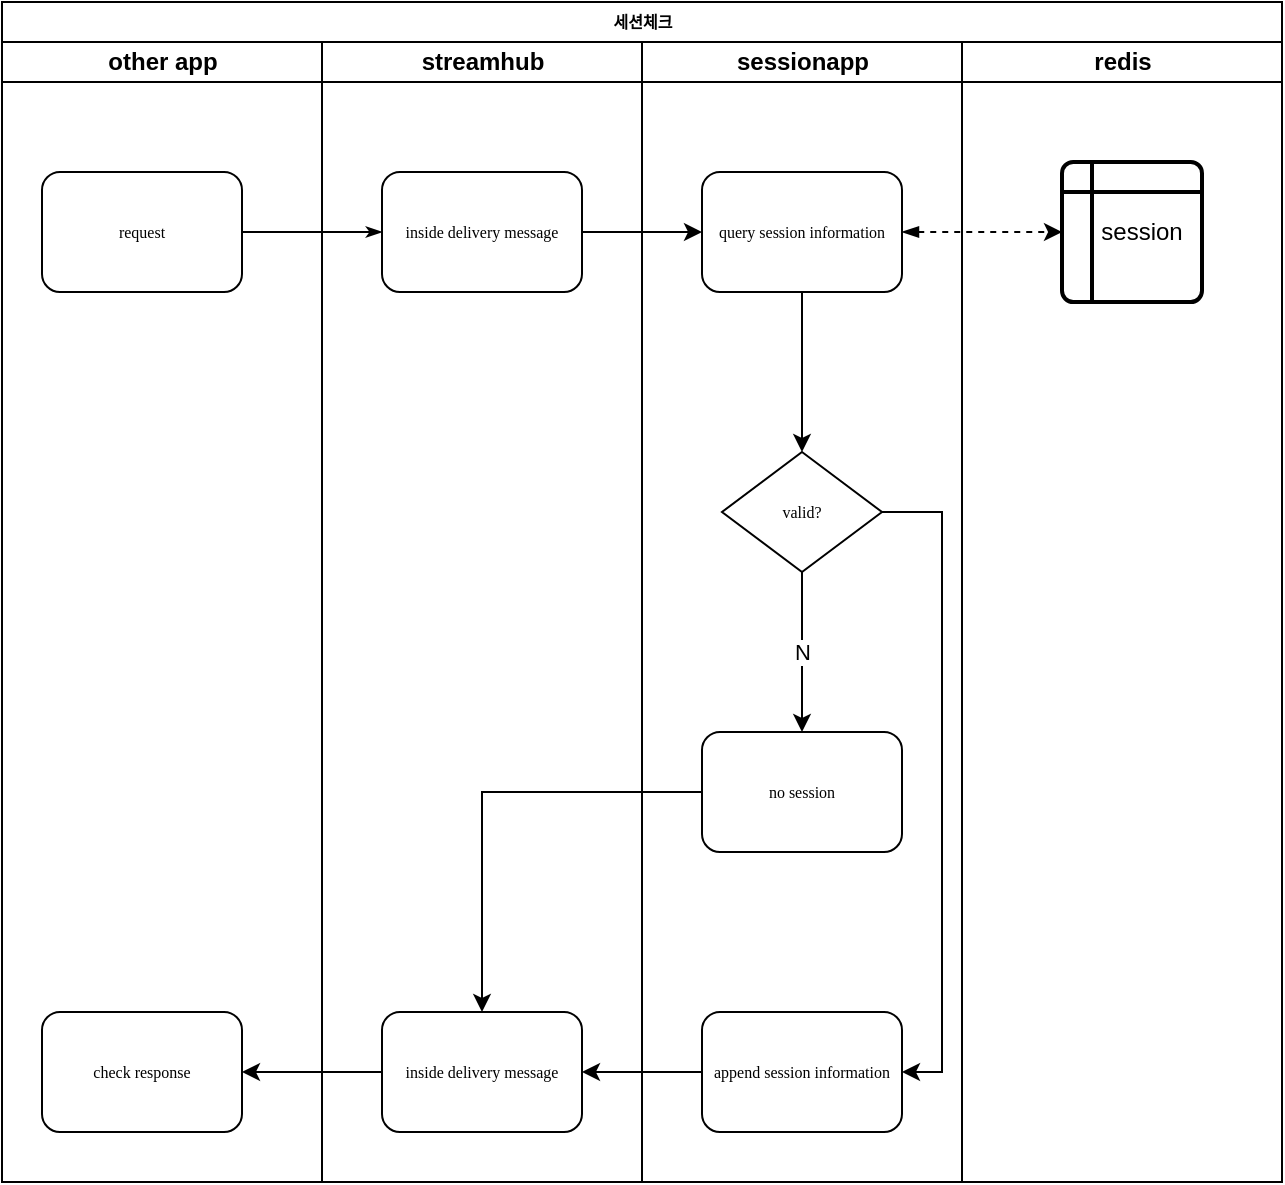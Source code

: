 <mxfile version="12.1.8" type="github" pages="5">
  <diagram id="ZjZnNCgcDNGxoQIFmBxW" name="check session">
    <mxGraphModel dx="1422" dy="762" grid="1" gridSize="10" guides="1" tooltips="1" connect="1" arrows="1" fold="1" page="1" pageScale="1" pageWidth="826" pageHeight="1169" math="0" shadow="0">
      <root>
        <mxCell id="hOn1k4Ijj1tyO6FjRMo7-0"/>
        <mxCell id="hOn1k4Ijj1tyO6FjRMo7-1" parent="hOn1k4Ijj1tyO6FjRMo7-0"/>
        <mxCell id="0oprOws_RsKGtXGgugbX-0" value="세션체크" style="swimlane;html=1;childLayout=stackLayout;startSize=20;rounded=0;shadow=0;labelBackgroundColor=none;strokeColor=#000000;strokeWidth=1;fillColor=#ffffff;fontFamily=Verdana;fontSize=8;fontColor=#000000;align=center;" vertex="1" parent="hOn1k4Ijj1tyO6FjRMo7-1">
          <mxGeometry x="70" y="40" width="640" height="590" as="geometry"/>
        </mxCell>
        <mxCell id="0oprOws_RsKGtXGgugbX-1" value="other app" style="swimlane;html=1;startSize=20;" vertex="1" parent="0oprOws_RsKGtXGgugbX-0">
          <mxGeometry y="20" width="160" height="570" as="geometry"/>
        </mxCell>
        <mxCell id="0oprOws_RsKGtXGgugbX-2" value="request" style="rounded=1;whiteSpace=wrap;html=1;shadow=0;labelBackgroundColor=none;strokeColor=#000000;strokeWidth=1;fillColor=#ffffff;fontFamily=Verdana;fontSize=8;fontColor=#000000;align=center;" vertex="1" parent="0oprOws_RsKGtXGgugbX-1">
          <mxGeometry x="20" y="65" width="100" height="60" as="geometry"/>
        </mxCell>
        <mxCell id="9Ea2ieZywwCFJfgMAyIS-4" value="check response" style="rounded=1;whiteSpace=wrap;html=1;shadow=0;labelBackgroundColor=none;strokeColor=#000000;strokeWidth=1;fillColor=#ffffff;fontFamily=Verdana;fontSize=8;fontColor=#000000;align=center;" vertex="1" parent="0oprOws_RsKGtXGgugbX-1">
          <mxGeometry x="20" y="485" width="100" height="60" as="geometry"/>
        </mxCell>
        <mxCell id="0oprOws_RsKGtXGgugbX-4" style="edgeStyle=orthogonalEdgeStyle;rounded=1;html=1;labelBackgroundColor=none;startArrow=none;startFill=0;startSize=5;endArrow=classicThin;endFill=1;endSize=5;jettySize=auto;orthogonalLoop=1;strokeColor=#000000;strokeWidth=1;fontFamily=Verdana;fontSize=8;fontColor=#000000;" edge="1" parent="0oprOws_RsKGtXGgugbX-0" source="0oprOws_RsKGtXGgugbX-2" target="0oprOws_RsKGtXGgugbX-6">
          <mxGeometry relative="1" as="geometry"/>
        </mxCell>
        <mxCell id="0oprOws_RsKGtXGgugbX-5" value="streamhub" style="swimlane;html=1;startSize=20;" vertex="1" parent="0oprOws_RsKGtXGgugbX-0">
          <mxGeometry x="160" y="20" width="160" height="570" as="geometry"/>
        </mxCell>
        <mxCell id="0oprOws_RsKGtXGgugbX-6" value="inside delivery message" style="rounded=1;whiteSpace=wrap;html=1;shadow=0;labelBackgroundColor=none;strokeColor=#000000;strokeWidth=1;fillColor=#ffffff;fontFamily=Verdana;fontSize=8;fontColor=#000000;align=center;" vertex="1" parent="0oprOws_RsKGtXGgugbX-5">
          <mxGeometry x="30" y="65" width="100" height="60" as="geometry"/>
        </mxCell>
        <mxCell id="0oprOws_RsKGtXGgugbX-7" value="inside delivery message" style="rounded=1;whiteSpace=wrap;html=1;shadow=0;labelBackgroundColor=none;strokeColor=#000000;strokeWidth=1;fillColor=#ffffff;fontFamily=Verdana;fontSize=8;fontColor=#000000;align=center;" vertex="1" parent="0oprOws_RsKGtXGgugbX-5">
          <mxGeometry x="30" y="485" width="100" height="60" as="geometry"/>
        </mxCell>
        <mxCell id="0oprOws_RsKGtXGgugbX-8" value="sessionapp" style="swimlane;html=1;startSize=20;" vertex="1" parent="0oprOws_RsKGtXGgugbX-0">
          <mxGeometry x="320" y="20" width="160" height="570" as="geometry"/>
        </mxCell>
        <mxCell id="0oprOws_RsKGtXGgugbX-9" value="N" style="edgeStyle=orthogonalEdgeStyle;rounded=0;orthogonalLoop=1;jettySize=auto;html=1;exitX=0.5;exitY=1;exitDx=0;exitDy=0;entryX=0.5;entryY=0;entryDx=0;entryDy=0;startArrow=none;startFill=0;" edge="1" parent="0oprOws_RsKGtXGgugbX-8" source="0oprOws_RsKGtXGgugbX-11" target="0oprOws_RsKGtXGgugbX-14">
          <mxGeometry relative="1" as="geometry"/>
        </mxCell>
        <mxCell id="0oprOws_RsKGtXGgugbX-10" style="edgeStyle=orthogonalEdgeStyle;rounded=0;orthogonalLoop=1;jettySize=auto;html=1;exitX=1;exitY=0.5;exitDx=0;exitDy=0;entryX=1;entryY=0.5;entryDx=0;entryDy=0;startArrow=none;startFill=0;" edge="1" parent="0oprOws_RsKGtXGgugbX-8" source="0oprOws_RsKGtXGgugbX-11" target="0oprOws_RsKGtXGgugbX-15">
          <mxGeometry relative="1" as="geometry"/>
        </mxCell>
        <mxCell id="0oprOws_RsKGtXGgugbX-11" value="valid?" style="rhombus;whiteSpace=wrap;html=1;rounded=0;shadow=0;labelBackgroundColor=none;strokeColor=#000000;strokeWidth=1;fillColor=#ffffff;fontFamily=Verdana;fontSize=8;fontColor=#000000;align=center;" vertex="1" parent="0oprOws_RsKGtXGgugbX-8">
          <mxGeometry x="40" y="205" width="80" height="60" as="geometry"/>
        </mxCell>
        <mxCell id="0oprOws_RsKGtXGgugbX-12" value="" style="edgeStyle=orthogonalEdgeStyle;rounded=0;orthogonalLoop=1;jettySize=auto;html=1;startArrow=none;startFill=0;" edge="1" parent="0oprOws_RsKGtXGgugbX-8" source="0oprOws_RsKGtXGgugbX-13" target="0oprOws_RsKGtXGgugbX-11">
          <mxGeometry relative="1" as="geometry"/>
        </mxCell>
        <mxCell id="0oprOws_RsKGtXGgugbX-13" value="query session information" style="rounded=1;whiteSpace=wrap;html=1;shadow=0;labelBackgroundColor=none;strokeColor=#000000;strokeWidth=1;fillColor=#ffffff;fontFamily=Verdana;fontSize=8;fontColor=#000000;align=center;" vertex="1" parent="0oprOws_RsKGtXGgugbX-8">
          <mxGeometry x="30" y="65" width="100" height="60" as="geometry"/>
        </mxCell>
        <mxCell id="0oprOws_RsKGtXGgugbX-14" value="no session" style="rounded=1;whiteSpace=wrap;html=1;shadow=0;labelBackgroundColor=none;strokeColor=#000000;strokeWidth=1;fillColor=#ffffff;fontFamily=Verdana;fontSize=8;fontColor=#000000;align=center;" vertex="1" parent="0oprOws_RsKGtXGgugbX-8">
          <mxGeometry x="30" y="345" width="100" height="60" as="geometry"/>
        </mxCell>
        <mxCell id="0oprOws_RsKGtXGgugbX-15" value="append session information" style="rounded=1;whiteSpace=wrap;html=1;shadow=0;labelBackgroundColor=none;strokeColor=#000000;strokeWidth=1;fillColor=#ffffff;fontFamily=Verdana;fontSize=8;fontColor=#000000;align=center;" vertex="1" parent="0oprOws_RsKGtXGgugbX-8">
          <mxGeometry x="30" y="485" width="100" height="60" as="geometry"/>
        </mxCell>
        <mxCell id="0oprOws_RsKGtXGgugbX-16" value="redis" style="swimlane;html=1;startSize=20;" vertex="1" parent="0oprOws_RsKGtXGgugbX-0">
          <mxGeometry x="480" y="20" width="160" height="570" as="geometry"/>
        </mxCell>
        <mxCell id="0oprOws_RsKGtXGgugbX-17" value="&amp;nbsp; &amp;nbsp;session" style="shape=internalStorage;whiteSpace=wrap;html=1;dx=15;dy=15;rounded=1;arcSize=8;strokeWidth=2;" vertex="1" parent="0oprOws_RsKGtXGgugbX-16">
          <mxGeometry x="50" y="60" width="70" height="70" as="geometry"/>
        </mxCell>
        <mxCell id="0oprOws_RsKGtXGgugbX-18" value="" style="edgeStyle=orthogonalEdgeStyle;rounded=0;orthogonalLoop=1;jettySize=auto;html=1;" edge="1" parent="0oprOws_RsKGtXGgugbX-0" source="0oprOws_RsKGtXGgugbX-6" target="0oprOws_RsKGtXGgugbX-13">
          <mxGeometry relative="1" as="geometry"/>
        </mxCell>
        <mxCell id="0oprOws_RsKGtXGgugbX-19" value="" style="edgeStyle=orthogonalEdgeStyle;rounded=0;orthogonalLoop=1;jettySize=auto;html=1;startArrow=blockThin;startFill=1;entryX=0;entryY=0.5;entryDx=0;entryDy=0;dashed=1;" edge="1" parent="0oprOws_RsKGtXGgugbX-0" source="0oprOws_RsKGtXGgugbX-13">
          <mxGeometry relative="1" as="geometry">
            <mxPoint x="530" y="115" as="targetPoint"/>
          </mxGeometry>
        </mxCell>
        <mxCell id="0oprOws_RsKGtXGgugbX-20" style="edgeStyle=orthogonalEdgeStyle;rounded=0;orthogonalLoop=1;jettySize=auto;html=1;exitX=0;exitY=0.5;exitDx=0;exitDy=0;startArrow=none;startFill=0;" edge="1" parent="0oprOws_RsKGtXGgugbX-0" source="0oprOws_RsKGtXGgugbX-14" target="0oprOws_RsKGtXGgugbX-7">
          <mxGeometry relative="1" as="geometry"/>
        </mxCell>
        <mxCell id="0oprOws_RsKGtXGgugbX-21" style="edgeStyle=orthogonalEdgeStyle;rounded=0;orthogonalLoop=1;jettySize=auto;html=1;exitX=0;exitY=0.5;exitDx=0;exitDy=0;startArrow=none;startFill=0;" edge="1" parent="0oprOws_RsKGtXGgugbX-0" source="0oprOws_RsKGtXGgugbX-15" target="0oprOws_RsKGtXGgugbX-7">
          <mxGeometry relative="1" as="geometry"/>
        </mxCell>
        <mxCell id="9Ea2ieZywwCFJfgMAyIS-6" style="edgeStyle=orthogonalEdgeStyle;rounded=0;orthogonalLoop=1;jettySize=auto;html=1;exitX=0;exitY=0.5;exitDx=0;exitDy=0;startArrow=none;startFill=0;" edge="1" parent="0oprOws_RsKGtXGgugbX-0" source="0oprOws_RsKGtXGgugbX-7" target="9Ea2ieZywwCFJfgMAyIS-4">
          <mxGeometry relative="1" as="geometry"/>
        </mxCell>
      </root>
    </mxGraphModel>
  </diagram>
  <diagram id="Yui7whEybMylgh2kMozk" name="user regist">
    <mxGraphModel dx="1422" dy="762" grid="1" gridSize="10" guides="1" tooltips="1" connect="1" arrows="1" fold="1" page="1" pageScale="1" pageWidth="826" pageHeight="1169" math="0" shadow="0">
      <root>
        <mxCell id="CaIkz_InpRKT9UFQgOat-0"/>
        <mxCell id="CaIkz_InpRKT9UFQgOat-1" parent="CaIkz_InpRKT9UFQgOat-0"/>
        <mxCell id="oAndBymnECdLlrt-RZDq-0" value="사용자 등록" style="swimlane;html=1;childLayout=stackLayout;startSize=20;rounded=0;shadow=0;labelBackgroundColor=none;strokeColor=#000000;strokeWidth=1;fillColor=#ffffff;fontFamily=Verdana;fontSize=8;fontColor=#000000;align=center;" vertex="1" parent="CaIkz_InpRKT9UFQgOat-1">
          <mxGeometry x="70" y="40" width="640" height="770" as="geometry"/>
        </mxCell>
        <mxCell id="oAndBymnECdLlrt-RZDq-1" value="Browser" style="swimlane;html=1;startSize=20;" vertex="1" parent="oAndBymnECdLlrt-RZDq-0">
          <mxGeometry y="20" width="160" height="750" as="geometry"/>
        </mxCell>
        <mxCell id="oAndBymnECdLlrt-RZDq-2" value="id(email), pw, name, company, dept., etc." style="rounded=1;whiteSpace=wrap;html=1;shadow=0;labelBackgroundColor=none;strokeColor=#000000;strokeWidth=1;fillColor=#ffffff;fontFamily=Verdana;fontSize=8;fontColor=#000000;align=center;" vertex="1" parent="oAndBymnECdLlrt-RZDq-1">
          <mxGeometry x="20" y="65" width="100" height="60" as="geometry"/>
        </mxCell>
        <mxCell id="WLAODfptBFd2SjSLqPqo-2" value="login result" style="rounded=1;whiteSpace=wrap;html=1;shadow=0;labelBackgroundColor=none;strokeColor=#000000;strokeWidth=1;fillColor=#ffffff;fontFamily=Verdana;fontSize=8;fontColor=#000000;align=center;" vertex="1" parent="oAndBymnECdLlrt-RZDq-1">
          <mxGeometry x="20" y="625" width="100" height="60" as="geometry"/>
        </mxCell>
        <mxCell id="oAndBymnECdLlrt-RZDq-4" style="edgeStyle=orthogonalEdgeStyle;rounded=1;html=1;labelBackgroundColor=none;startArrow=none;startFill=0;startSize=5;endArrow=classicThin;endFill=1;endSize=5;jettySize=auto;orthogonalLoop=1;strokeColor=#000000;strokeWidth=1;fontFamily=Verdana;fontSize=8;fontColor=#000000;" edge="1" parent="oAndBymnECdLlrt-RZDq-0" source="oAndBymnECdLlrt-RZDq-2" target="oAndBymnECdLlrt-RZDq-6">
          <mxGeometry relative="1" as="geometry"/>
        </mxCell>
        <mxCell id="oAndBymnECdLlrt-RZDq-5" value="streamhub" style="swimlane;html=1;startSize=20;" vertex="1" parent="oAndBymnECdLlrt-RZDq-0">
          <mxGeometry x="160" y="20" width="160" height="750" as="geometry"/>
        </mxCell>
        <mxCell id="oAndBymnECdLlrt-RZDq-6" value="ingress message&lt;br&gt;delivery" style="rounded=1;whiteSpace=wrap;html=1;shadow=0;labelBackgroundColor=none;strokeColor=#000000;strokeWidth=1;fillColor=#ffffff;fontFamily=Verdana;fontSize=8;fontColor=#000000;align=center;" vertex="1" parent="oAndBymnECdLlrt-RZDq-5">
          <mxGeometry x="30" y="65" width="100" height="60" as="geometry"/>
        </mxCell>
        <mxCell id="WLAODfptBFd2SjSLqPqo-0" value="egress message&lt;br&gt;delivery" style="rounded=1;whiteSpace=wrap;html=1;shadow=0;labelBackgroundColor=none;strokeColor=#000000;strokeWidth=1;fillColor=#ffffff;fontFamily=Verdana;fontSize=8;fontColor=#000000;align=center;" vertex="1" parent="oAndBymnECdLlrt-RZDq-5">
          <mxGeometry x="30" y="625" width="100" height="60" as="geometry"/>
        </mxCell>
        <mxCell id="oAndBymnECdLlrt-RZDq-8" value="userapp" style="swimlane;html=1;startSize=20;" vertex="1" parent="oAndBymnECdLlrt-RZDq-0">
          <mxGeometry x="320" y="20" width="160" height="750" as="geometry"/>
        </mxCell>
        <mxCell id="oAndBymnECdLlrt-RZDq-9" value="N" style="edgeStyle=orthogonalEdgeStyle;rounded=0;orthogonalLoop=1;jettySize=auto;html=1;exitX=0.5;exitY=1;exitDx=0;exitDy=0;entryX=0.5;entryY=0;entryDx=0;entryDy=0;startArrow=none;startFill=0;" edge="1" parent="oAndBymnECdLlrt-RZDq-8" source="oAndBymnECdLlrt-RZDq-11" target="oAndBymnECdLlrt-RZDq-14">
          <mxGeometry relative="1" as="geometry"/>
        </mxCell>
        <mxCell id="oAndBymnECdLlrt-RZDq-10" style="edgeStyle=orthogonalEdgeStyle;rounded=0;orthogonalLoop=1;jettySize=auto;html=1;exitX=1;exitY=0.5;exitDx=0;exitDy=0;entryX=1;entryY=0.5;entryDx=0;entryDy=0;startArrow=none;startFill=0;" edge="1" parent="oAndBymnECdLlrt-RZDq-8" source="oAndBymnECdLlrt-RZDq-11" target="oAndBymnECdLlrt-RZDq-15">
          <mxGeometry relative="1" as="geometry"/>
        </mxCell>
        <mxCell id="oAndBymnECdLlrt-RZDq-11" value="valid?" style="rhombus;whiteSpace=wrap;html=1;rounded=0;shadow=0;labelBackgroundColor=none;strokeColor=#000000;strokeWidth=1;fillColor=#ffffff;fontFamily=Verdana;fontSize=8;fontColor=#000000;align=center;" vertex="1" parent="oAndBymnECdLlrt-RZDq-8">
          <mxGeometry x="40" y="205" width="80" height="60" as="geometry"/>
        </mxCell>
        <mxCell id="oAndBymnECdLlrt-RZDq-12" value="" style="edgeStyle=orthogonalEdgeStyle;rounded=0;orthogonalLoop=1;jettySize=auto;html=1;startArrow=none;startFill=0;" edge="1" parent="oAndBymnECdLlrt-RZDq-8" source="oAndBymnECdLlrt-RZDq-13" target="oAndBymnECdLlrt-RZDq-11">
          <mxGeometry relative="1" as="geometry"/>
        </mxCell>
        <mxCell id="oAndBymnECdLlrt-RZDq-13" value="duplicate query" style="rounded=1;whiteSpace=wrap;html=1;shadow=0;labelBackgroundColor=none;strokeColor=#000000;strokeWidth=1;fillColor=#ffffff;fontFamily=Verdana;fontSize=8;fontColor=#000000;align=center;" vertex="1" parent="oAndBymnECdLlrt-RZDq-8">
          <mxGeometry x="30" y="65" width="100" height="60" as="geometry"/>
        </mxCell>
        <mxCell id="oAndBymnECdLlrt-RZDq-14" value="make error message" style="rounded=1;whiteSpace=wrap;html=1;shadow=0;labelBackgroundColor=none;strokeColor=#000000;strokeWidth=1;fillColor=#ffffff;fontFamily=Verdana;fontSize=8;fontColor=#000000;align=center;" vertex="1" parent="oAndBymnECdLlrt-RZDq-8">
          <mxGeometry x="30" y="345" width="100" height="60" as="geometry"/>
        </mxCell>
        <mxCell id="X-Z5YCUWPfCHuA1QSoN4-1" value="" style="edgeStyle=orthogonalEdgeStyle;rounded=0;orthogonalLoop=1;jettySize=auto;html=1;startArrow=none;startFill=0;" edge="1" parent="oAndBymnECdLlrt-RZDq-8" source="oAndBymnECdLlrt-RZDq-15" target="X-Z5YCUWPfCHuA1QSoN4-0">
          <mxGeometry relative="1" as="geometry"/>
        </mxCell>
        <mxCell id="oAndBymnECdLlrt-RZDq-15" value="store user info" style="rounded=1;whiteSpace=wrap;html=1;shadow=0;labelBackgroundColor=none;strokeColor=#000000;strokeWidth=1;fillColor=#ffffff;fontFamily=Verdana;fontSize=8;fontColor=#000000;align=center;" vertex="1" parent="oAndBymnECdLlrt-RZDq-8">
          <mxGeometry x="30" y="485" width="100" height="60" as="geometry"/>
        </mxCell>
        <mxCell id="X-Z5YCUWPfCHuA1QSoN4-0" value="make result message" style="rounded=1;whiteSpace=wrap;html=1;shadow=0;labelBackgroundColor=none;strokeColor=#000000;strokeWidth=1;fillColor=#ffffff;fontFamily=Verdana;fontSize=8;fontColor=#000000;align=center;" vertex="1" parent="oAndBymnECdLlrt-RZDq-8">
          <mxGeometry x="30" y="625" width="100" height="60" as="geometry"/>
        </mxCell>
        <mxCell id="oAndBymnECdLlrt-RZDq-16" value="pgsql" style="swimlane;html=1;startSize=20;" vertex="1" parent="oAndBymnECdLlrt-RZDq-0">
          <mxGeometry x="480" y="20" width="160" height="750" as="geometry"/>
        </mxCell>
        <mxCell id="oAndBymnECdLlrt-RZDq-17" value="user" style="shape=datastore;whiteSpace=wrap;html=1;" vertex="1" parent="oAndBymnECdLlrt-RZDq-16">
          <mxGeometry x="50" y="65" width="60" height="60" as="geometry"/>
        </mxCell>
        <mxCell id="oAndBymnECdLlrt-RZDq-18" value="" style="edgeStyle=orthogonalEdgeStyle;rounded=0;orthogonalLoop=1;jettySize=auto;html=1;" edge="1" parent="oAndBymnECdLlrt-RZDq-0" source="oAndBymnECdLlrt-RZDq-6" target="oAndBymnECdLlrt-RZDq-13">
          <mxGeometry relative="1" as="geometry"/>
        </mxCell>
        <mxCell id="oAndBymnECdLlrt-RZDq-19" value="" style="edgeStyle=orthogonalEdgeStyle;rounded=0;orthogonalLoop=1;jettySize=auto;html=1;startArrow=blockThin;startFill=1;entryX=0;entryY=0.5;entryDx=0;entryDy=0;dashed=1;" edge="1" parent="oAndBymnECdLlrt-RZDq-0" source="oAndBymnECdLlrt-RZDq-13" target="oAndBymnECdLlrt-RZDq-17">
          <mxGeometry relative="1" as="geometry">
            <mxPoint x="510" y="115" as="targetPoint"/>
          </mxGeometry>
        </mxCell>
        <mxCell id="WLAODfptBFd2SjSLqPqo-4" style="edgeStyle=orthogonalEdgeStyle;rounded=0;orthogonalLoop=1;jettySize=auto;html=1;exitX=0;exitY=0.5;exitDx=0;exitDy=0;entryX=1;entryY=0.5;entryDx=0;entryDy=0;startArrow=none;startFill=0;" edge="1" parent="oAndBymnECdLlrt-RZDq-0" source="WLAODfptBFd2SjSLqPqo-0" target="WLAODfptBFd2SjSLqPqo-2">
          <mxGeometry relative="1" as="geometry"/>
        </mxCell>
        <mxCell id="WLAODfptBFd2SjSLqPqo-5" style="edgeStyle=orthogonalEdgeStyle;rounded=0;orthogonalLoop=1;jettySize=auto;html=1;exitX=0;exitY=0.5;exitDx=0;exitDy=0;entryX=0.5;entryY=0;entryDx=0;entryDy=0;startArrow=none;startFill=0;" edge="1" parent="oAndBymnECdLlrt-RZDq-0" source="oAndBymnECdLlrt-RZDq-14" target="WLAODfptBFd2SjSLqPqo-0">
          <mxGeometry relative="1" as="geometry"/>
        </mxCell>
        <mxCell id="WLAODfptBFd2SjSLqPqo-6" style="edgeStyle=orthogonalEdgeStyle;rounded=0;orthogonalLoop=1;jettySize=auto;html=1;exitX=0;exitY=0.5;exitDx=0;exitDy=0;startArrow=none;startFill=0;" edge="1" parent="oAndBymnECdLlrt-RZDq-0" source="X-Z5YCUWPfCHuA1QSoN4-0" target="WLAODfptBFd2SjSLqPqo-0">
          <mxGeometry relative="1" as="geometry"/>
        </mxCell>
        <mxCell id="WLAODfptBFd2SjSLqPqo-7" style="edgeStyle=orthogonalEdgeStyle;rounded=0;orthogonalLoop=1;jettySize=auto;html=1;exitX=1;exitY=0.75;exitDx=0;exitDy=0;entryX=0.5;entryY=1;entryDx=0;entryDy=0;startArrow=blockThin;startFill=1;dashed=1;" edge="1" parent="oAndBymnECdLlrt-RZDq-0" source="oAndBymnECdLlrt-RZDq-15" target="oAndBymnECdLlrt-RZDq-17">
          <mxGeometry relative="1" as="geometry"/>
        </mxCell>
      </root>
    </mxGraphModel>
  </diagram>
  <diagram name="login" id="74e2e168-ea6b-b213-b513-2b3c1d86103e">
    <mxGraphModel dx="1422" dy="762" grid="1" gridSize="10" guides="1" tooltips="1" connect="1" arrows="1" fold="1" page="1" pageScale="1" pageWidth="1100" pageHeight="850" background="#ffffff" math="0" shadow="0">
      <root>
        <mxCell id="0"/>
        <mxCell id="1" parent="0"/>
        <mxCell id="77e6c97f196da883-1" value="사용자로그인" style="swimlane;html=1;childLayout=stackLayout;startSize=20;rounded=0;shadow=0;labelBackgroundColor=none;strokeColor=#000000;strokeWidth=1;fillColor=#ffffff;fontFamily=Verdana;fontSize=8;fontColor=#000000;align=center;" parent="1" vertex="1">
          <mxGeometry x="70" y="40" width="800" height="720" as="geometry"/>
        </mxCell>
        <mxCell id="77e6c97f196da883-2" value="Browser" style="swimlane;html=1;startSize=20;" parent="77e6c97f196da883-1" vertex="1">
          <mxGeometry y="20" width="160" height="700" as="geometry"/>
        </mxCell>
        <mxCell id="77e6c97f196da883-8" value="id, otp" style="rounded=1;whiteSpace=wrap;html=1;shadow=0;labelBackgroundColor=none;strokeColor=#000000;strokeWidth=1;fillColor=#ffffff;fontFamily=Verdana;fontSize=8;fontColor=#000000;align=center;" parent="77e6c97f196da883-2" vertex="1">
          <mxGeometry x="20" y="65" width="100" height="60" as="geometry"/>
        </mxCell>
        <mxCell id="y2SbJ439vHNr15Ru1-5e-9" value="login result" style="rounded=1;whiteSpace=wrap;html=1;shadow=0;labelBackgroundColor=none;strokeColor=#000000;strokeWidth=1;fillColor=#ffffff;fontFamily=Verdana;fontSize=8;fontColor=#000000;align=center;" vertex="1" parent="77e6c97f196da883-2">
          <mxGeometry x="20" y="625" width="100" height="60" as="geometry"/>
        </mxCell>
        <mxCell id="77e6c97f196da883-26" style="edgeStyle=orthogonalEdgeStyle;rounded=1;html=1;labelBackgroundColor=none;startArrow=none;startFill=0;startSize=5;endArrow=classicThin;endFill=1;endSize=5;jettySize=auto;orthogonalLoop=1;strokeColor=#000000;strokeWidth=1;fontFamily=Verdana;fontSize=8;fontColor=#000000;" parent="77e6c97f196da883-1" source="77e6c97f196da883-8" target="77e6c97f196da883-11" edge="1">
          <mxGeometry relative="1" as="geometry"/>
        </mxCell>
        <mxCell id="77e6c97f196da883-3" value="streamhub" style="swimlane;html=1;startSize=20;" parent="77e6c97f196da883-1" vertex="1">
          <mxGeometry x="160" y="20" width="160" height="700" as="geometry"/>
        </mxCell>
        <mxCell id="77e6c97f196da883-11" value="ingress message&lt;br&gt;delivery" style="rounded=1;whiteSpace=wrap;html=1;shadow=0;labelBackgroundColor=none;strokeColor=#000000;strokeWidth=1;fillColor=#ffffff;fontFamily=Verdana;fontSize=8;fontColor=#000000;align=center;" parent="77e6c97f196da883-3" vertex="1">
          <mxGeometry x="30" y="65" width="100" height="60" as="geometry"/>
        </mxCell>
        <mxCell id="y2SbJ439vHNr15Ru1-5e-6" value="egress message&lt;br&gt;delivery" style="rounded=1;whiteSpace=wrap;html=1;shadow=0;labelBackgroundColor=none;strokeColor=#000000;strokeWidth=1;fillColor=#ffffff;fontFamily=Verdana;fontSize=8;fontColor=#000000;align=center;" vertex="1" parent="77e6c97f196da883-3">
          <mxGeometry x="30" y="625" width="100" height="60" as="geometry"/>
        </mxCell>
        <mxCell id="77e6c97f196da883-4" value="userapp" style="swimlane;html=1;startSize=20;" parent="77e6c97f196da883-1" vertex="1">
          <mxGeometry x="320" y="20" width="160" height="700" as="geometry"/>
        </mxCell>
        <mxCell id="uiV2hn3Mm2qQdJSRWqCh-36" value="N" style="edgeStyle=orthogonalEdgeStyle;rounded=0;orthogonalLoop=1;jettySize=auto;html=1;exitX=0.5;exitY=1;exitDx=0;exitDy=0;entryX=0.5;entryY=0;entryDx=0;entryDy=0;startArrow=none;startFill=0;" edge="1" parent="77e6c97f196da883-4" source="77e6c97f196da883-13" target="uiV2hn3Mm2qQdJSRWqCh-21">
          <mxGeometry relative="1" as="geometry"/>
        </mxCell>
        <mxCell id="uiV2hn3Mm2qQdJSRWqCh-37" style="edgeStyle=orthogonalEdgeStyle;rounded=0;orthogonalLoop=1;jettySize=auto;html=1;exitX=1;exitY=0.5;exitDx=0;exitDy=0;entryX=1;entryY=0.5;entryDx=0;entryDy=0;startArrow=none;startFill=0;" edge="1" parent="77e6c97f196da883-4" source="77e6c97f196da883-13" target="uiV2hn3Mm2qQdJSRWqCh-31">
          <mxGeometry relative="1" as="geometry"/>
        </mxCell>
        <mxCell id="77e6c97f196da883-13" value="valid?" style="rhombus;whiteSpace=wrap;html=1;rounded=0;shadow=0;labelBackgroundColor=none;strokeColor=#000000;strokeWidth=1;fillColor=#ffffff;fontFamily=Verdana;fontSize=8;fontColor=#000000;align=center;" parent="77e6c97f196da883-4" vertex="1">
          <mxGeometry x="40" y="205" width="80" height="60" as="geometry"/>
        </mxCell>
        <mxCell id="uiV2hn3Mm2qQdJSRWqCh-20" value="" style="edgeStyle=orthogonalEdgeStyle;rounded=0;orthogonalLoop=1;jettySize=auto;html=1;startArrow=none;startFill=0;" edge="1" parent="77e6c97f196da883-4" source="uiV2hn3Mm2qQdJSRWqCh-14" target="77e6c97f196da883-13">
          <mxGeometry relative="1" as="geometry"/>
        </mxCell>
        <mxCell id="uiV2hn3Mm2qQdJSRWqCh-14" value="user info query" style="rounded=1;whiteSpace=wrap;html=1;shadow=0;labelBackgroundColor=none;strokeColor=#000000;strokeWidth=1;fillColor=#ffffff;fontFamily=Verdana;fontSize=8;fontColor=#000000;align=center;" vertex="1" parent="77e6c97f196da883-4">
          <mxGeometry x="30" y="65" width="100" height="60" as="geometry"/>
        </mxCell>
        <mxCell id="uiV2hn3Mm2qQdJSRWqCh-21" value="make error message" style="rounded=1;whiteSpace=wrap;html=1;shadow=0;labelBackgroundColor=none;strokeColor=#000000;strokeWidth=1;fillColor=#ffffff;fontFamily=Verdana;fontSize=8;fontColor=#000000;align=center;" vertex="1" parent="77e6c97f196da883-4">
          <mxGeometry x="30" y="345" width="100" height="60" as="geometry"/>
        </mxCell>
        <mxCell id="y2SbJ439vHNr15Ru1-5e-5" style="edgeStyle=orthogonalEdgeStyle;rounded=0;orthogonalLoop=1;jettySize=auto;html=1;exitX=0.5;exitY=1;exitDx=0;exitDy=0;startArrow=none;startFill=0;" edge="1" parent="77e6c97f196da883-4" source="uiV2hn3Mm2qQdJSRWqCh-31" target="y2SbJ439vHNr15Ru1-5e-3">
          <mxGeometry relative="1" as="geometry"/>
        </mxCell>
        <mxCell id="uiV2hn3Mm2qQdJSRWqCh-31" value="store session information" style="rounded=1;whiteSpace=wrap;html=1;shadow=0;labelBackgroundColor=none;strokeColor=#000000;strokeWidth=1;fillColor=#ffffff;fontFamily=Verdana;fontSize=8;fontColor=#000000;align=center;" vertex="1" parent="77e6c97f196da883-4">
          <mxGeometry x="30" y="485" width="100" height="60" as="geometry"/>
        </mxCell>
        <mxCell id="y2SbJ439vHNr15Ru1-5e-3" value="make session message" style="rounded=1;whiteSpace=wrap;html=1;shadow=0;labelBackgroundColor=none;strokeColor=#000000;strokeWidth=1;fillColor=#ffffff;fontFamily=Verdana;fontSize=8;fontColor=#000000;align=center;" vertex="1" parent="77e6c97f196da883-4">
          <mxGeometry x="30" y="625" width="100" height="60" as="geometry"/>
        </mxCell>
        <mxCell id="uiV2hn3Mm2qQdJSRWqCh-8" value="pgsql" style="swimlane;html=1;startSize=20;" vertex="1" parent="77e6c97f196da883-1">
          <mxGeometry x="480" y="20" width="160" height="700" as="geometry"/>
        </mxCell>
        <mxCell id="uiV2hn3Mm2qQdJSRWqCh-19" value="user" style="shape=datastore;whiteSpace=wrap;html=1;" vertex="1" parent="uiV2hn3Mm2qQdJSRWqCh-8">
          <mxGeometry x="50" y="65" width="60" height="60" as="geometry"/>
        </mxCell>
        <mxCell id="y2SbJ439vHNr15Ru1-5e-1" value="redis" style="swimlane;html=1;startSize=20;" vertex="1" parent="77e6c97f196da883-1">
          <mxGeometry x="640" y="20" width="160" height="700" as="geometry"/>
        </mxCell>
        <mxCell id="c13tQoIsUjaNcaoR2CLo-1" value="&amp;nbsp; &amp;nbsp;session" style="shape=internalStorage;whiteSpace=wrap;html=1;dx=15;dy=15;rounded=1;arcSize=8;strokeWidth=2;" vertex="1" parent="y2SbJ439vHNr15Ru1-5e-1">
          <mxGeometry x="45" y="495" width="70" height="70" as="geometry"/>
        </mxCell>
        <mxCell id="uiV2hn3Mm2qQdJSRWqCh-15" value="" style="edgeStyle=orthogonalEdgeStyle;rounded=0;orthogonalLoop=1;jettySize=auto;html=1;" edge="1" parent="77e6c97f196da883-1" source="77e6c97f196da883-11" target="uiV2hn3Mm2qQdJSRWqCh-14">
          <mxGeometry relative="1" as="geometry"/>
        </mxCell>
        <mxCell id="uiV2hn3Mm2qQdJSRWqCh-18" value="" style="edgeStyle=orthogonalEdgeStyle;rounded=0;orthogonalLoop=1;jettySize=auto;html=1;startArrow=blockThin;startFill=1;entryX=0;entryY=0.5;entryDx=0;entryDy=0;dashed=1;" edge="1" parent="77e6c97f196da883-1" source="uiV2hn3Mm2qQdJSRWqCh-14" target="uiV2hn3Mm2qQdJSRWqCh-19">
          <mxGeometry relative="1" as="geometry">
            <mxPoint x="510" y="115" as="targetPoint"/>
          </mxGeometry>
        </mxCell>
        <mxCell id="y2SbJ439vHNr15Ru1-5e-8" style="edgeStyle=orthogonalEdgeStyle;rounded=0;orthogonalLoop=1;jettySize=auto;html=1;exitX=0;exitY=0.5;exitDx=0;exitDy=0;entryX=1;entryY=0.5;entryDx=0;entryDy=0;startArrow=none;startFill=0;" edge="1" parent="77e6c97f196da883-1" source="y2SbJ439vHNr15Ru1-5e-3" target="y2SbJ439vHNr15Ru1-5e-6">
          <mxGeometry relative="1" as="geometry"/>
        </mxCell>
        <mxCell id="y2SbJ439vHNr15Ru1-5e-11" style="edgeStyle=orthogonalEdgeStyle;rounded=0;orthogonalLoop=1;jettySize=auto;html=1;exitX=0;exitY=0.5;exitDx=0;exitDy=0;entryX=1;entryY=0.5;entryDx=0;entryDy=0;startArrow=none;startFill=0;" edge="1" parent="77e6c97f196da883-1" source="y2SbJ439vHNr15Ru1-5e-6" target="y2SbJ439vHNr15Ru1-5e-9">
          <mxGeometry relative="1" as="geometry"/>
        </mxCell>
        <mxCell id="y2SbJ439vHNr15Ru1-5e-12" style="edgeStyle=orthogonalEdgeStyle;rounded=0;orthogonalLoop=1;jettySize=auto;html=1;exitX=0;exitY=0.5;exitDx=0;exitDy=0;startArrow=none;startFill=0;" edge="1" parent="77e6c97f196da883-1" source="uiV2hn3Mm2qQdJSRWqCh-21" target="y2SbJ439vHNr15Ru1-5e-6">
          <mxGeometry relative="1" as="geometry"/>
        </mxCell>
        <mxCell id="c13tQoIsUjaNcaoR2CLo-2" style="edgeStyle=orthogonalEdgeStyle;rounded=0;orthogonalLoop=1;jettySize=auto;html=1;exitX=1;exitY=0.75;exitDx=0;exitDy=0;entryX=0;entryY=0.5;entryDx=0;entryDy=0;startArrow=blockThin;startFill=1;dashed=1;" edge="1" parent="77e6c97f196da883-1" source="uiV2hn3Mm2qQdJSRWqCh-31" target="c13tQoIsUjaNcaoR2CLo-1">
          <mxGeometry relative="1" as="geometry"/>
        </mxCell>
      </root>
    </mxGraphModel>
  </diagram>
  <diagram id="indjYO4DdyCCPHie15Ci" name="logout">
    <mxGraphModel dx="1422" dy="762" grid="1" gridSize="10" guides="1" tooltips="1" connect="1" arrows="1" fold="1" page="1" pageScale="1" pageWidth="826" pageHeight="1169" math="0" shadow="0">
      <root>
        <mxCell id="aD8iaAKBQbw7W1QW68Hr-0"/>
        <mxCell id="aD8iaAKBQbw7W1QW68Hr-1" parent="aD8iaAKBQbw7W1QW68Hr-0"/>
        <mxCell id="CeALIJvT0S5jdJigmrH7-0" value="사용자로그아웃" style="swimlane;html=1;childLayout=stackLayout;startSize=20;rounded=0;shadow=0;labelBackgroundColor=none;strokeColor=#000000;strokeWidth=1;fillColor=#ffffff;fontFamily=Verdana;fontSize=8;fontColor=#000000;align=center;" vertex="1" parent="aD8iaAKBQbw7W1QW68Hr-1">
          <mxGeometry x="70" y="40" width="640" height="590" as="geometry"/>
        </mxCell>
        <mxCell id="CeALIJvT0S5jdJigmrH7-1" value="Browser" style="swimlane;html=1;startSize=20;" vertex="1" parent="CeALIJvT0S5jdJigmrH7-0">
          <mxGeometry y="20" width="160" height="570" as="geometry"/>
        </mxCell>
        <mxCell id="CeALIJvT0S5jdJigmrH7-2" value="logout" style="rounded=1;whiteSpace=wrap;html=1;shadow=0;labelBackgroundColor=none;strokeColor=#000000;strokeWidth=1;fillColor=#ffffff;fontFamily=Verdana;fontSize=8;fontColor=#000000;align=center;" vertex="1" parent="CeALIJvT0S5jdJigmrH7-1">
          <mxGeometry x="20" y="65" width="100" height="60" as="geometry"/>
        </mxCell>
        <mxCell id="CeALIJvT0S5jdJigmrH7-3" value="login result" style="rounded=1;whiteSpace=wrap;html=1;shadow=0;labelBackgroundColor=none;strokeColor=#000000;strokeWidth=1;fillColor=#ffffff;fontFamily=Verdana;fontSize=8;fontColor=#000000;align=center;" vertex="1" parent="CeALIJvT0S5jdJigmrH7-1">
          <mxGeometry x="20" y="485" width="100" height="60" as="geometry"/>
        </mxCell>
        <mxCell id="CeALIJvT0S5jdJigmrH7-4" style="edgeStyle=orthogonalEdgeStyle;rounded=1;html=1;labelBackgroundColor=none;startArrow=none;startFill=0;startSize=5;endArrow=classicThin;endFill=1;endSize=5;jettySize=auto;orthogonalLoop=1;strokeColor=#000000;strokeWidth=1;fontFamily=Verdana;fontSize=8;fontColor=#000000;" edge="1" parent="CeALIJvT0S5jdJigmrH7-0" source="CeALIJvT0S5jdJigmrH7-2" target="CeALIJvT0S5jdJigmrH7-6">
          <mxGeometry relative="1" as="geometry"/>
        </mxCell>
        <mxCell id="CeALIJvT0S5jdJigmrH7-5" value="streamhub" style="swimlane;html=1;startSize=20;" vertex="1" parent="CeALIJvT0S5jdJigmrH7-0">
          <mxGeometry x="160" y="20" width="160" height="570" as="geometry"/>
        </mxCell>
        <mxCell id="CeALIJvT0S5jdJigmrH7-6" value="ingress message&lt;br&gt;delivery" style="rounded=1;whiteSpace=wrap;html=1;shadow=0;labelBackgroundColor=none;strokeColor=#000000;strokeWidth=1;fillColor=#ffffff;fontFamily=Verdana;fontSize=8;fontColor=#000000;align=center;" vertex="1" parent="CeALIJvT0S5jdJigmrH7-5">
          <mxGeometry x="30" y="65" width="100" height="60" as="geometry"/>
        </mxCell>
        <mxCell id="CeALIJvT0S5jdJigmrH7-7" value="egress message&lt;br&gt;delivery" style="rounded=1;whiteSpace=wrap;html=1;shadow=0;labelBackgroundColor=none;strokeColor=#000000;strokeWidth=1;fillColor=#ffffff;fontFamily=Verdana;fontSize=8;fontColor=#000000;align=center;" vertex="1" parent="CeALIJvT0S5jdJigmrH7-5">
          <mxGeometry x="30" y="485" width="100" height="60" as="geometry"/>
        </mxCell>
        <mxCell id="CeALIJvT0S5jdJigmrH7-8" value="userapp" style="swimlane;html=1;startSize=20;" vertex="1" parent="CeALIJvT0S5jdJigmrH7-0">
          <mxGeometry x="320" y="20" width="160" height="570" as="geometry"/>
        </mxCell>
        <mxCell id="CeALIJvT0S5jdJigmrH7-9" value="N" style="edgeStyle=orthogonalEdgeStyle;rounded=0;orthogonalLoop=1;jettySize=auto;html=1;exitX=0.5;exitY=1;exitDx=0;exitDy=0;entryX=0.5;entryY=0;entryDx=0;entryDy=0;startArrow=none;startFill=0;" edge="1" parent="CeALIJvT0S5jdJigmrH7-8" source="CeALIJvT0S5jdJigmrH7-11" target="CeALIJvT0S5jdJigmrH7-14">
          <mxGeometry relative="1" as="geometry"/>
        </mxCell>
        <mxCell id="CeALIJvT0S5jdJigmrH7-10" style="edgeStyle=orthogonalEdgeStyle;rounded=0;orthogonalLoop=1;jettySize=auto;html=1;exitX=1;exitY=0.5;exitDx=0;exitDy=0;entryX=1;entryY=0.5;entryDx=0;entryDy=0;startArrow=none;startFill=0;" edge="1" parent="CeALIJvT0S5jdJigmrH7-8" source="CeALIJvT0S5jdJigmrH7-11" target="CeALIJvT0S5jdJigmrH7-15">
          <mxGeometry relative="1" as="geometry"/>
        </mxCell>
        <mxCell id="CeALIJvT0S5jdJigmrH7-11" value="valid?" style="rhombus;whiteSpace=wrap;html=1;rounded=0;shadow=0;labelBackgroundColor=none;strokeColor=#000000;strokeWidth=1;fillColor=#ffffff;fontFamily=Verdana;fontSize=8;fontColor=#000000;align=center;" vertex="1" parent="CeALIJvT0S5jdJigmrH7-8">
          <mxGeometry x="40" y="205" width="80" height="60" as="geometry"/>
        </mxCell>
        <mxCell id="CeALIJvT0S5jdJigmrH7-12" value="" style="edgeStyle=orthogonalEdgeStyle;rounded=0;orthogonalLoop=1;jettySize=auto;html=1;startArrow=none;startFill=0;" edge="1" parent="CeALIJvT0S5jdJigmrH7-8" source="CeALIJvT0S5jdJigmrH7-13" target="CeALIJvT0S5jdJigmrH7-11">
          <mxGeometry relative="1" as="geometry"/>
        </mxCell>
        <mxCell id="CeALIJvT0S5jdJigmrH7-13" value="query session information" style="rounded=1;whiteSpace=wrap;html=1;shadow=0;labelBackgroundColor=none;strokeColor=#000000;strokeWidth=1;fillColor=#ffffff;fontFamily=Verdana;fontSize=8;fontColor=#000000;align=center;" vertex="1" parent="CeALIJvT0S5jdJigmrH7-8">
          <mxGeometry x="30" y="65" width="100" height="60" as="geometry"/>
        </mxCell>
        <mxCell id="CeALIJvT0S5jdJigmrH7-14" value="make error message" style="rounded=1;whiteSpace=wrap;html=1;shadow=0;labelBackgroundColor=none;strokeColor=#000000;strokeWidth=1;fillColor=#ffffff;fontFamily=Verdana;fontSize=8;fontColor=#000000;align=center;" vertex="1" parent="CeALIJvT0S5jdJigmrH7-8">
          <mxGeometry x="30" y="345" width="100" height="60" as="geometry"/>
        </mxCell>
        <mxCell id="CeALIJvT0S5jdJigmrH7-15" value="remove session information" style="rounded=1;whiteSpace=wrap;html=1;shadow=0;labelBackgroundColor=none;strokeColor=#000000;strokeWidth=1;fillColor=#ffffff;fontFamily=Verdana;fontSize=8;fontColor=#000000;align=center;" vertex="1" parent="CeALIJvT0S5jdJigmrH7-8">
          <mxGeometry x="30" y="485" width="100" height="60" as="geometry"/>
        </mxCell>
        <mxCell id="CeALIJvT0S5jdJigmrH7-16" value="redis" style="swimlane;html=1;startSize=20;" vertex="1" parent="CeALIJvT0S5jdJigmrH7-0">
          <mxGeometry x="480" y="20" width="160" height="570" as="geometry"/>
        </mxCell>
        <mxCell id="CeALIJvT0S5jdJigmrH7-24" value="&amp;nbsp; &amp;nbsp;session" style="shape=internalStorage;whiteSpace=wrap;html=1;dx=15;dy=15;rounded=1;arcSize=8;strokeWidth=2;" vertex="1" parent="CeALIJvT0S5jdJigmrH7-16">
          <mxGeometry x="50" y="60" width="70" height="70" as="geometry"/>
        </mxCell>
        <mxCell id="CeALIJvT0S5jdJigmrH7-18" value="" style="edgeStyle=orthogonalEdgeStyle;rounded=0;orthogonalLoop=1;jettySize=auto;html=1;" edge="1" parent="CeALIJvT0S5jdJigmrH7-0" source="CeALIJvT0S5jdJigmrH7-6" target="CeALIJvT0S5jdJigmrH7-13">
          <mxGeometry relative="1" as="geometry"/>
        </mxCell>
        <mxCell id="CeALIJvT0S5jdJigmrH7-19" value="" style="edgeStyle=orthogonalEdgeStyle;rounded=0;orthogonalLoop=1;jettySize=auto;html=1;startArrow=blockThin;startFill=1;entryX=0;entryY=0.5;entryDx=0;entryDy=0;dashed=1;" edge="1" parent="CeALIJvT0S5jdJigmrH7-0" source="CeALIJvT0S5jdJigmrH7-13">
          <mxGeometry relative="1" as="geometry">
            <mxPoint x="530" y="115" as="targetPoint"/>
          </mxGeometry>
        </mxCell>
        <mxCell id="CeALIJvT0S5jdJigmrH7-20" style="edgeStyle=orthogonalEdgeStyle;rounded=0;orthogonalLoop=1;jettySize=auto;html=1;exitX=0;exitY=0.5;exitDx=0;exitDy=0;startArrow=none;startFill=0;" edge="1" parent="CeALIJvT0S5jdJigmrH7-0" source="CeALIJvT0S5jdJigmrH7-14" target="CeALIJvT0S5jdJigmrH7-7">
          <mxGeometry relative="1" as="geometry"/>
        </mxCell>
        <mxCell id="CeALIJvT0S5jdJigmrH7-21" style="edgeStyle=orthogonalEdgeStyle;rounded=0;orthogonalLoop=1;jettySize=auto;html=1;exitX=0;exitY=0.5;exitDx=0;exitDy=0;startArrow=none;startFill=0;" edge="1" parent="CeALIJvT0S5jdJigmrH7-0" source="CeALIJvT0S5jdJigmrH7-15" target="CeALIJvT0S5jdJigmrH7-7">
          <mxGeometry relative="1" as="geometry"/>
        </mxCell>
        <mxCell id="CeALIJvT0S5jdJigmrH7-22" style="edgeStyle=orthogonalEdgeStyle;rounded=0;orthogonalLoop=1;jettySize=auto;html=1;exitX=0;exitY=0.5;exitDx=0;exitDy=0;entryX=1;entryY=0.5;entryDx=0;entryDy=0;startArrow=none;startFill=0;" edge="1" parent="CeALIJvT0S5jdJigmrH7-0" source="CeALIJvT0S5jdJigmrH7-7" target="CeALIJvT0S5jdJigmrH7-3">
          <mxGeometry relative="1" as="geometry"/>
        </mxCell>
        <mxCell id="CeALIJvT0S5jdJigmrH7-25" style="edgeStyle=orthogonalEdgeStyle;rounded=0;orthogonalLoop=1;jettySize=auto;html=1;exitX=1;exitY=0.75;exitDx=0;exitDy=0;entryX=0.5;entryY=1;entryDx=0;entryDy=0;dashed=1;startArrow=blockThin;startFill=1;" edge="1" parent="CeALIJvT0S5jdJigmrH7-0" source="CeALIJvT0S5jdJigmrH7-15" target="CeALIJvT0S5jdJigmrH7-24">
          <mxGeometry relative="1" as="geometry"/>
        </mxCell>
      </root>
    </mxGraphModel>
  </diagram>
  <diagram id="sHik0_D_j0HYLQU5F_zT" name="api list">
    <mxGraphModel dx="1185" dy="635" grid="1" gridSize="10" guides="1" tooltips="1" connect="1" arrows="1" fold="1" page="1" pageScale="1" pageWidth="826" pageHeight="1169" math="0" shadow="0">
      <root>
        <mxCell id="6pIYpC9wAckcvkEFD3Ye-0"/>
        <mxCell id="6pIYpC9wAckcvkEFD3Ye-1" parent="6pIYpC9wAckcvkEFD3Ye-0"/>
        <mxCell id="RWZvHSkUecJmg6w2Ed1D-0" value="사용자로그인" style="swimlane;html=1;childLayout=stackLayout;startSize=20;rounded=0;shadow=0;labelBackgroundColor=none;strokeColor=#000000;strokeWidth=1;fillColor=#ffffff;fontFamily=Verdana;fontSize=8;fontColor=#000000;align=center;" vertex="1" parent="6pIYpC9wAckcvkEFD3Ye-1">
          <mxGeometry x="70" y="40" width="800" height="720" as="geometry"/>
        </mxCell>
        <mxCell id="RWZvHSkUecJmg6w2Ed1D-1" value="Browser" style="swimlane;html=1;startSize=20;" vertex="1" parent="RWZvHSkUecJmg6w2Ed1D-0">
          <mxGeometry y="20" width="160" height="700" as="geometry"/>
        </mxCell>
        <mxCell id="RWZvHSkUecJmg6w2Ed1D-2" value="id, otp" style="rounded=1;whiteSpace=wrap;html=1;shadow=0;labelBackgroundColor=none;strokeColor=#000000;strokeWidth=1;fillColor=#ffffff;fontFamily=Verdana;fontSize=8;fontColor=#000000;align=center;" vertex="1" parent="RWZvHSkUecJmg6w2Ed1D-1">
          <mxGeometry x="20" y="65" width="100" height="60" as="geometry"/>
        </mxCell>
        <mxCell id="RWZvHSkUecJmg6w2Ed1D-3" value="login result" style="rounded=1;whiteSpace=wrap;html=1;shadow=0;labelBackgroundColor=none;strokeColor=#000000;strokeWidth=1;fillColor=#ffffff;fontFamily=Verdana;fontSize=8;fontColor=#000000;align=center;" vertex="1" parent="RWZvHSkUecJmg6w2Ed1D-1">
          <mxGeometry x="20" y="625" width="100" height="60" as="geometry"/>
        </mxCell>
        <mxCell id="RWZvHSkUecJmg6w2Ed1D-5" value="streamhub" style="swimlane;html=1;startSize=20;" vertex="1" parent="RWZvHSkUecJmg6w2Ed1D-0">
          <mxGeometry x="160" y="20" width="160" height="700" as="geometry"/>
        </mxCell>
        <mxCell id="RWZvHSkUecJmg6w2Ed1D-7" value="egress message&lt;br&gt;delivery" style="rounded=1;whiteSpace=wrap;html=1;shadow=0;labelBackgroundColor=none;strokeColor=#000000;strokeWidth=1;fillColor=#ffffff;fontFamily=Verdana;fontSize=8;fontColor=#000000;align=center;" vertex="1" parent="RWZvHSkUecJmg6w2Ed1D-5">
          <mxGeometry x="30" y="625" width="100" height="60" as="geometry"/>
        </mxCell>
        <mxCell id="RWZvHSkUecJmg6w2Ed1D-28" value="session check" style="label;whiteSpace=wrap;html=1;align=center;verticalAlign=bottom;spacingLeft=0;spacingBottom=4;imageAlign=center;imageVerticalAlign=top;image=img/clipart/Gear_128x128.png" vertex="1" parent="RWZvHSkUecJmg6w2Ed1D-5">
          <mxGeometry x="20" y="55" width="120" height="80" as="geometry"/>
        </mxCell>
        <mxCell id="RWZvHSkUecJmg6w2Ed1D-8" value="apiapp" style="swimlane;html=1;startSize=20;" vertex="1" parent="RWZvHSkUecJmg6w2Ed1D-0">
          <mxGeometry x="320" y="20" width="160" height="700" as="geometry"/>
        </mxCell>
        <mxCell id="RWZvHSkUecJmg6w2Ed1D-9" value="N" style="edgeStyle=orthogonalEdgeStyle;rounded=0;orthogonalLoop=1;jettySize=auto;html=1;exitX=0.5;exitY=1;exitDx=0;exitDy=0;entryX=0.5;entryY=0;entryDx=0;entryDy=0;startArrow=none;startFill=0;" edge="1" parent="RWZvHSkUecJmg6w2Ed1D-8" source="RWZvHSkUecJmg6w2Ed1D-11" target="RWZvHSkUecJmg6w2Ed1D-14">
          <mxGeometry relative="1" as="geometry"/>
        </mxCell>
        <mxCell id="RWZvHSkUecJmg6w2Ed1D-10" style="edgeStyle=orthogonalEdgeStyle;rounded=0;orthogonalLoop=1;jettySize=auto;html=1;exitX=1;exitY=0.5;exitDx=0;exitDy=0;entryX=1;entryY=0.5;entryDx=0;entryDy=0;startArrow=none;startFill=0;" edge="1" parent="RWZvHSkUecJmg6w2Ed1D-8" source="RWZvHSkUecJmg6w2Ed1D-11" target="RWZvHSkUecJmg6w2Ed1D-16">
          <mxGeometry relative="1" as="geometry"/>
        </mxCell>
        <mxCell id="RWZvHSkUecJmg6w2Ed1D-11" value="valid?" style="rhombus;whiteSpace=wrap;html=1;rounded=0;shadow=0;labelBackgroundColor=none;strokeColor=#000000;strokeWidth=1;fillColor=#ffffff;fontFamily=Verdana;fontSize=8;fontColor=#000000;align=center;" vertex="1" parent="RWZvHSkUecJmg6w2Ed1D-8">
          <mxGeometry x="40" y="205" width="80" height="60" as="geometry"/>
        </mxCell>
        <mxCell id="RWZvHSkUecJmg6w2Ed1D-12" value="" style="edgeStyle=orthogonalEdgeStyle;rounded=0;orthogonalLoop=1;jettySize=auto;html=1;startArrow=none;startFill=0;" edge="1" parent="RWZvHSkUecJmg6w2Ed1D-8" source="RWZvHSkUecJmg6w2Ed1D-13" target="RWZvHSkUecJmg6w2Ed1D-11">
          <mxGeometry relative="1" as="geometry"/>
        </mxCell>
        <mxCell id="RWZvHSkUecJmg6w2Ed1D-13" value="session" style="rounded=1;whiteSpace=wrap;html=1;shadow=0;labelBackgroundColor=none;strokeColor=#000000;strokeWidth=1;fillColor=#ffffff;fontFamily=Verdana;fontSize=8;fontColor=#000000;align=center;" vertex="1" parent="RWZvHSkUecJmg6w2Ed1D-8">
          <mxGeometry x="30" y="65" width="100" height="60" as="geometry"/>
        </mxCell>
        <mxCell id="RWZvHSkUecJmg6w2Ed1D-14" value="make error message" style="rounded=1;whiteSpace=wrap;html=1;shadow=0;labelBackgroundColor=none;strokeColor=#000000;strokeWidth=1;fillColor=#ffffff;fontFamily=Verdana;fontSize=8;fontColor=#000000;align=center;" vertex="1" parent="RWZvHSkUecJmg6w2Ed1D-8">
          <mxGeometry x="30" y="345" width="100" height="60" as="geometry"/>
        </mxCell>
        <mxCell id="RWZvHSkUecJmg6w2Ed1D-15" style="edgeStyle=orthogonalEdgeStyle;rounded=0;orthogonalLoop=1;jettySize=auto;html=1;exitX=0.5;exitY=1;exitDx=0;exitDy=0;startArrow=none;startFill=0;" edge="1" parent="RWZvHSkUecJmg6w2Ed1D-8" source="RWZvHSkUecJmg6w2Ed1D-16" target="RWZvHSkUecJmg6w2Ed1D-17">
          <mxGeometry relative="1" as="geometry"/>
        </mxCell>
        <mxCell id="RWZvHSkUecJmg6w2Ed1D-16" value="store session information" style="rounded=1;whiteSpace=wrap;html=1;shadow=0;labelBackgroundColor=none;strokeColor=#000000;strokeWidth=1;fillColor=#ffffff;fontFamily=Verdana;fontSize=8;fontColor=#000000;align=center;" vertex="1" parent="RWZvHSkUecJmg6w2Ed1D-8">
          <mxGeometry x="30" y="485" width="100" height="60" as="geometry"/>
        </mxCell>
        <mxCell id="RWZvHSkUecJmg6w2Ed1D-17" value="make session message" style="rounded=1;whiteSpace=wrap;html=1;shadow=0;labelBackgroundColor=none;strokeColor=#000000;strokeWidth=1;fillColor=#ffffff;fontFamily=Verdana;fontSize=8;fontColor=#000000;align=center;" vertex="1" parent="RWZvHSkUecJmg6w2Ed1D-8">
          <mxGeometry x="30" y="625" width="100" height="60" as="geometry"/>
        </mxCell>
        <mxCell id="RWZvHSkUecJmg6w2Ed1D-18" value="pgsql" style="swimlane;html=1;startSize=20;" vertex="1" parent="RWZvHSkUecJmg6w2Ed1D-0">
          <mxGeometry x="480" y="20" width="160" height="700" as="geometry"/>
        </mxCell>
        <mxCell id="RWZvHSkUecJmg6w2Ed1D-19" value="user" style="shape=datastore;whiteSpace=wrap;html=1;" vertex="1" parent="RWZvHSkUecJmg6w2Ed1D-18">
          <mxGeometry x="50" y="65" width="60" height="60" as="geometry"/>
        </mxCell>
        <mxCell id="RWZvHSkUecJmg6w2Ed1D-20" value="redis" style="swimlane;html=1;startSize=20;" vertex="1" parent="RWZvHSkUecJmg6w2Ed1D-0">
          <mxGeometry x="640" y="20" width="160" height="700" as="geometry"/>
        </mxCell>
        <mxCell id="RWZvHSkUecJmg6w2Ed1D-21" value="&amp;nbsp; &amp;nbsp;session" style="shape=internalStorage;whiteSpace=wrap;html=1;dx=15;dy=15;rounded=1;arcSize=8;strokeWidth=2;" vertex="1" parent="RWZvHSkUecJmg6w2Ed1D-20">
          <mxGeometry x="45" y="495" width="70" height="70" as="geometry"/>
        </mxCell>
        <mxCell id="RWZvHSkUecJmg6w2Ed1D-23" value="" style="edgeStyle=orthogonalEdgeStyle;rounded=0;orthogonalLoop=1;jettySize=auto;html=1;startArrow=blockThin;startFill=1;entryX=0;entryY=0.5;entryDx=0;entryDy=0;dashed=1;" edge="1" parent="RWZvHSkUecJmg6w2Ed1D-0" source="RWZvHSkUecJmg6w2Ed1D-13" target="RWZvHSkUecJmg6w2Ed1D-19">
          <mxGeometry relative="1" as="geometry">
            <mxPoint x="510" y="115" as="targetPoint"/>
          </mxGeometry>
        </mxCell>
        <mxCell id="RWZvHSkUecJmg6w2Ed1D-24" style="edgeStyle=orthogonalEdgeStyle;rounded=0;orthogonalLoop=1;jettySize=auto;html=1;exitX=0;exitY=0.5;exitDx=0;exitDy=0;entryX=1;entryY=0.5;entryDx=0;entryDy=0;startArrow=none;startFill=0;" edge="1" parent="RWZvHSkUecJmg6w2Ed1D-0" source="RWZvHSkUecJmg6w2Ed1D-17" target="RWZvHSkUecJmg6w2Ed1D-7">
          <mxGeometry relative="1" as="geometry"/>
        </mxCell>
        <mxCell id="RWZvHSkUecJmg6w2Ed1D-25" style="edgeStyle=orthogonalEdgeStyle;rounded=0;orthogonalLoop=1;jettySize=auto;html=1;exitX=0;exitY=0.5;exitDx=0;exitDy=0;entryX=1;entryY=0.5;entryDx=0;entryDy=0;startArrow=none;startFill=0;" edge="1" parent="RWZvHSkUecJmg6w2Ed1D-0" source="RWZvHSkUecJmg6w2Ed1D-7" target="RWZvHSkUecJmg6w2Ed1D-3">
          <mxGeometry relative="1" as="geometry"/>
        </mxCell>
        <mxCell id="RWZvHSkUecJmg6w2Ed1D-26" style="edgeStyle=orthogonalEdgeStyle;rounded=0;orthogonalLoop=1;jettySize=auto;html=1;exitX=0;exitY=0.5;exitDx=0;exitDy=0;startArrow=none;startFill=0;" edge="1" parent="RWZvHSkUecJmg6w2Ed1D-0" source="RWZvHSkUecJmg6w2Ed1D-14" target="RWZvHSkUecJmg6w2Ed1D-7">
          <mxGeometry relative="1" as="geometry"/>
        </mxCell>
        <mxCell id="RWZvHSkUecJmg6w2Ed1D-27" style="edgeStyle=orthogonalEdgeStyle;rounded=0;orthogonalLoop=1;jettySize=auto;html=1;exitX=1;exitY=0.75;exitDx=0;exitDy=0;entryX=0;entryY=0.5;entryDx=0;entryDy=0;startArrow=blockThin;startFill=1;dashed=1;" edge="1" parent="RWZvHSkUecJmg6w2Ed1D-0" source="RWZvHSkUecJmg6w2Ed1D-16" target="RWZvHSkUecJmg6w2Ed1D-21">
          <mxGeometry relative="1" as="geometry"/>
        </mxCell>
        <mxCell id="RWZvHSkUecJmg6w2Ed1D-29" style="edgeStyle=orthogonalEdgeStyle;rounded=0;orthogonalLoop=1;jettySize=auto;html=1;exitX=1;exitY=0.5;exitDx=0;exitDy=0;entryX=0;entryY=0.5;entryDx=0;entryDy=0;startArrow=none;startFill=0;" edge="1" parent="RWZvHSkUecJmg6w2Ed1D-0" source="RWZvHSkUecJmg6w2Ed1D-2" target="RWZvHSkUecJmg6w2Ed1D-28">
          <mxGeometry relative="1" as="geometry"/>
        </mxCell>
        <mxCell id="RWZvHSkUecJmg6w2Ed1D-30" style="edgeStyle=orthogonalEdgeStyle;rounded=0;orthogonalLoop=1;jettySize=auto;html=1;exitX=1;exitY=0.5;exitDx=0;exitDy=0;entryX=0;entryY=0.5;entryDx=0;entryDy=0;startArrow=none;startFill=0;" edge="1" parent="RWZvHSkUecJmg6w2Ed1D-0" source="RWZvHSkUecJmg6w2Ed1D-28" target="RWZvHSkUecJmg6w2Ed1D-13">
          <mxGeometry relative="1" as="geometry"/>
        </mxCell>
      </root>
    </mxGraphModel>
  </diagram>
</mxfile>
